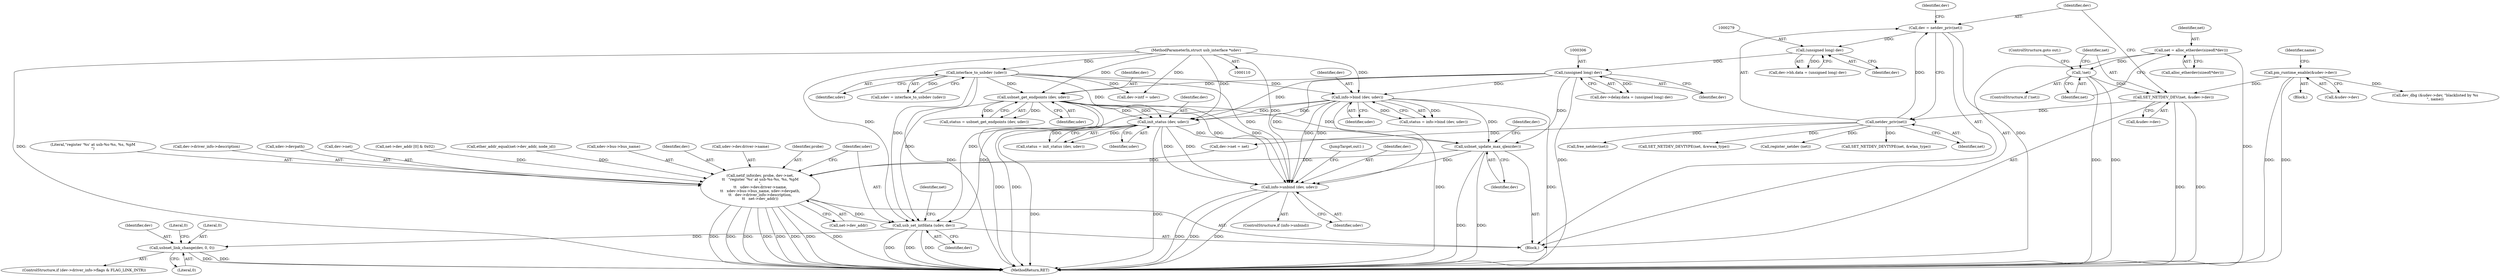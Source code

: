 digraph "0_linux_1666984c8625b3db19a9abc298931d35ab7bc64b@API" {
"1000633" [label="(Call,usbnet_update_max_qlen(dev))"];
"1000562" [label="(Call,init_status (dev, udev))"];
"1000305" [label="(Call,(unsigned long) dev)"];
"1000278" [label="(Call,(unsigned long) dev)"];
"1000205" [label="(Call,dev = netdev_priv(net))"];
"1000207" [label="(Call,netdev_priv(net))"];
"1000199" [label="(Call,SET_NETDEV_DEV(net, &udev->dev))"];
"1000196" [label="(Call,!net)"];
"1000189" [label="(Call,net = alloc_etherdev(sizeof(*dev)))"];
"1000141" [label="(Call,pm_runtime_enable(&udev->dev))"];
"1000504" [label="(Call,usbnet_get_endpoints (dev, udev))"];
"1000111" [label="(MethodParameterIn,struct usb_interface *udev)"];
"1000178" [label="(Call,interface_to_usbdev (udev))"];
"1000380" [label="(Call,info->bind (dev, udev))"];
"1000679" [label="(Call,netif_info(dev, probe, dev->net,\n\t\t   \"register '%s' at usb-%s-%s, %s, %pM\n\",\n\t\t   udev->dev.driver->name,\n\t\t   xdev->bus->bus_name, xdev->devpath,\n\t\t   dev->driver_info->description,\n\t\t   net->dev_addr))"];
"1000709" [label="(Call,usb_set_intfdata (udev, dev))"];
"1000722" [label="(Call,usbnet_link_change(dev, 0, 0))"];
"1000743" [label="(Call,info->unbind (dev, udev))"];
"1000307" [label="(Identifier,dev)"];
"1000206" [label="(Identifier,dev)"];
"1000189" [label="(Call,net = alloc_etherdev(sizeof(*dev)))"];
"1000711" [label="(Identifier,dev)"];
"1000723" [label="(Identifier,dev)"];
"1000382" [label="(Identifier,udev)"];
"1000142" [label="(Call,&udev->dev)"];
"1000111" [label="(MethodParameterIn,struct usb_interface *udev)"];
"1000504" [label="(Call,usbnet_get_endpoints (dev, udev))"];
"1000638" [label="(Identifier,dev)"];
"1000563" [label="(Identifier,dev)"];
"1000502" [label="(Call,status = usbnet_get_endpoints (dev, udev))"];
"1000681" [label="(Identifier,probe)"];
"1000685" [label="(Literal,\"register '%s' at usb-%s-%s, %s, %pM\n\")"];
"1000757" [label="(Call,free_netdev(net))"];
"1000410" [label="(Call,net->dev_addr [0] & 0x02)"];
"1000199" [label="(Call,SET_NETDEV_DEV(net, &udev->dev))"];
"1000727" [label="(Literal,0)"];
"1000179" [label="(Identifier,udev)"];
"1000634" [label="(Identifier,dev)"];
"1000299" [label="(Call,dev->delay.data = (unsigned long) dev)"];
"1000278" [label="(Call,(unsigned long) dev)"];
"1000197" [label="(Identifier,net)"];
"1000595" [label="(Call,ether_addr_equal(net->dev_addr, node_id))"];
"1000722" [label="(Call,usbnet_link_change(dev, 0, 0))"];
"1000196" [label="(Call,!net)"];
"1000166" [label="(Call,dev_dbg (&udev->dev, \"blacklisted by %s\n\", name))"];
"1000743" [label="(Call,info->unbind (dev, udev))"];
"1000380" [label="(Call,info->bind (dev, udev))"];
"1000560" [label="(Call,status = init_status (dev, udev))"];
"1000564" [label="(Identifier,udev)"];
"1000205" [label="(Call,dev = netdev_priv(net))"];
"1000506" [label="(Identifier,udev)"];
"1000693" [label="(Call,xdev->bus->bus_name)"];
"1000680" [label="(Identifier,dev)"];
"1000686" [label="(Call,udev->dev.driver->name)"];
"1000113" [label="(Block,)"];
"1000178" [label="(Call,interface_to_usbdev (udev))"];
"1000207" [label="(Call,netdev_priv(net))"];
"1000141" [label="(Call,pm_runtime_enable(&udev->dev))"];
"1000328" [label="(Call,dev->net = net)"];
"1000629" [label="(Call,SET_NETDEV_DEVTYPE(net, &wwan_type))"];
"1000135" [label="(Block,)"];
"1000191" [label="(Call,alloc_etherdev(sizeof(*dev)))"];
"1000190" [label="(Identifier,net)"];
"1000701" [label="(Call,dev->driver_info->description)"];
"1000208" [label="(Identifier,net)"];
"1000147" [label="(Identifier,name)"];
"1000176" [label="(Call,xdev = interface_to_usbdev (udev))"];
"1000724" [label="(Literal,0)"];
"1000714" [label="(ControlStructure,if (dev->driver_info->flags & FLAG_LINK_INTR))"];
"1000739" [label="(ControlStructure,if (info->unbind))"];
"1000211" [label="(Identifier,dev)"];
"1000746" [label="(JumpTarget,out1:)"];
"1000679" [label="(Call,netif_info(dev, probe, dev->net,\n\t\t   \"register '%s' at usb-%s-%s, %s, %pM\n\",\n\t\t   udev->dev.driver->name,\n\t\t   xdev->bus->bus_name, xdev->devpath,\n\t\t   dev->driver_info->description,\n\t\t   net->dev_addr))"];
"1000562" [label="(Call,init_status (dev, udev))"];
"1000272" [label="(Call,dev->bh.data = (unsigned long) dev)"];
"1000200" [label="(Identifier,net)"];
"1000744" [label="(Identifier,dev)"];
"1000505" [label="(Identifier,dev)"];
"1000713" [label="(Identifier,net)"];
"1000198" [label="(ControlStructure,goto out;)"];
"1000725" [label="(Literal,0)"];
"1000195" [label="(ControlStructure,if (!net))"];
"1000698" [label="(Call,xdev->devpath)"];
"1000633" [label="(Call,usbnet_update_max_qlen(dev))"];
"1000280" [label="(Identifier,dev)"];
"1000378" [label="(Call,status = info->bind (dev, udev))"];
"1000745" [label="(Identifier,udev)"];
"1000214" [label="(Call,dev->intf = udev)"];
"1000201" [label="(Call,&udev->dev)"];
"1000381" [label="(Identifier,dev)"];
"1000674" [label="(Call,register_netdev (net))"];
"1000682" [label="(Call,dev->net)"];
"1000706" [label="(Call,net->dev_addr)"];
"1000709" [label="(Call,usb_set_intfdata (udev, dev))"];
"1000710" [label="(Identifier,udev)"];
"1000762" [label="(MethodReturn,RET)"];
"1000305" [label="(Call,(unsigned long) dev)"];
"1000615" [label="(Call,SET_NETDEV_DEVTYPE(net, &wlan_type))"];
"1000633" -> "1000113"  [label="AST: "];
"1000633" -> "1000634"  [label="CFG: "];
"1000634" -> "1000633"  [label="AST: "];
"1000638" -> "1000633"  [label="CFG: "];
"1000633" -> "1000762"  [label="DDG: "];
"1000633" -> "1000762"  [label="DDG: "];
"1000562" -> "1000633"  [label="DDG: "];
"1000305" -> "1000633"  [label="DDG: "];
"1000504" -> "1000633"  [label="DDG: "];
"1000380" -> "1000633"  [label="DDG: "];
"1000633" -> "1000679"  [label="DDG: "];
"1000633" -> "1000743"  [label="DDG: "];
"1000562" -> "1000560"  [label="AST: "];
"1000562" -> "1000564"  [label="CFG: "];
"1000563" -> "1000562"  [label="AST: "];
"1000564" -> "1000562"  [label="AST: "];
"1000560" -> "1000562"  [label="CFG: "];
"1000562" -> "1000762"  [label="DDG: "];
"1000562" -> "1000762"  [label="DDG: "];
"1000562" -> "1000560"  [label="DDG: "];
"1000562" -> "1000560"  [label="DDG: "];
"1000305" -> "1000562"  [label="DDG: "];
"1000504" -> "1000562"  [label="DDG: "];
"1000504" -> "1000562"  [label="DDG: "];
"1000380" -> "1000562"  [label="DDG: "];
"1000380" -> "1000562"  [label="DDG: "];
"1000111" -> "1000562"  [label="DDG: "];
"1000178" -> "1000562"  [label="DDG: "];
"1000562" -> "1000709"  [label="DDG: "];
"1000562" -> "1000743"  [label="DDG: "];
"1000562" -> "1000743"  [label="DDG: "];
"1000305" -> "1000299"  [label="AST: "];
"1000305" -> "1000307"  [label="CFG: "];
"1000306" -> "1000305"  [label="AST: "];
"1000307" -> "1000305"  [label="AST: "];
"1000299" -> "1000305"  [label="CFG: "];
"1000305" -> "1000762"  [label="DDG: "];
"1000305" -> "1000299"  [label="DDG: "];
"1000278" -> "1000305"  [label="DDG: "];
"1000305" -> "1000380"  [label="DDG: "];
"1000305" -> "1000504"  [label="DDG: "];
"1000305" -> "1000743"  [label="DDG: "];
"1000278" -> "1000272"  [label="AST: "];
"1000278" -> "1000280"  [label="CFG: "];
"1000279" -> "1000278"  [label="AST: "];
"1000280" -> "1000278"  [label="AST: "];
"1000272" -> "1000278"  [label="CFG: "];
"1000278" -> "1000272"  [label="DDG: "];
"1000205" -> "1000278"  [label="DDG: "];
"1000205" -> "1000113"  [label="AST: "];
"1000205" -> "1000207"  [label="CFG: "];
"1000206" -> "1000205"  [label="AST: "];
"1000207" -> "1000205"  [label="AST: "];
"1000211" -> "1000205"  [label="CFG: "];
"1000205" -> "1000762"  [label="DDG: "];
"1000207" -> "1000205"  [label="DDG: "];
"1000207" -> "1000208"  [label="CFG: "];
"1000208" -> "1000207"  [label="AST: "];
"1000199" -> "1000207"  [label="DDG: "];
"1000207" -> "1000328"  [label="DDG: "];
"1000207" -> "1000615"  [label="DDG: "];
"1000207" -> "1000629"  [label="DDG: "];
"1000207" -> "1000674"  [label="DDG: "];
"1000207" -> "1000757"  [label="DDG: "];
"1000199" -> "1000113"  [label="AST: "];
"1000199" -> "1000201"  [label="CFG: "];
"1000200" -> "1000199"  [label="AST: "];
"1000201" -> "1000199"  [label="AST: "];
"1000206" -> "1000199"  [label="CFG: "];
"1000199" -> "1000762"  [label="DDG: "];
"1000199" -> "1000762"  [label="DDG: "];
"1000196" -> "1000199"  [label="DDG: "];
"1000141" -> "1000199"  [label="DDG: "];
"1000196" -> "1000195"  [label="AST: "];
"1000196" -> "1000197"  [label="CFG: "];
"1000197" -> "1000196"  [label="AST: "];
"1000198" -> "1000196"  [label="CFG: "];
"1000200" -> "1000196"  [label="CFG: "];
"1000196" -> "1000762"  [label="DDG: "];
"1000196" -> "1000762"  [label="DDG: "];
"1000189" -> "1000196"  [label="DDG: "];
"1000189" -> "1000113"  [label="AST: "];
"1000189" -> "1000191"  [label="CFG: "];
"1000190" -> "1000189"  [label="AST: "];
"1000191" -> "1000189"  [label="AST: "];
"1000197" -> "1000189"  [label="CFG: "];
"1000189" -> "1000762"  [label="DDG: "];
"1000141" -> "1000135"  [label="AST: "];
"1000141" -> "1000142"  [label="CFG: "];
"1000142" -> "1000141"  [label="AST: "];
"1000147" -> "1000141"  [label="CFG: "];
"1000141" -> "1000762"  [label="DDG: "];
"1000141" -> "1000762"  [label="DDG: "];
"1000141" -> "1000166"  [label="DDG: "];
"1000504" -> "1000502"  [label="AST: "];
"1000504" -> "1000506"  [label="CFG: "];
"1000505" -> "1000504"  [label="AST: "];
"1000506" -> "1000504"  [label="AST: "];
"1000502" -> "1000504"  [label="CFG: "];
"1000504" -> "1000762"  [label="DDG: "];
"1000504" -> "1000762"  [label="DDG: "];
"1000504" -> "1000502"  [label="DDG: "];
"1000504" -> "1000502"  [label="DDG: "];
"1000111" -> "1000504"  [label="DDG: "];
"1000178" -> "1000504"  [label="DDG: "];
"1000504" -> "1000709"  [label="DDG: "];
"1000504" -> "1000743"  [label="DDG: "];
"1000504" -> "1000743"  [label="DDG: "];
"1000111" -> "1000110"  [label="AST: "];
"1000111" -> "1000762"  [label="DDG: "];
"1000111" -> "1000178"  [label="DDG: "];
"1000111" -> "1000214"  [label="DDG: "];
"1000111" -> "1000380"  [label="DDG: "];
"1000111" -> "1000709"  [label="DDG: "];
"1000111" -> "1000743"  [label="DDG: "];
"1000178" -> "1000176"  [label="AST: "];
"1000178" -> "1000179"  [label="CFG: "];
"1000179" -> "1000178"  [label="AST: "];
"1000176" -> "1000178"  [label="CFG: "];
"1000178" -> "1000762"  [label="DDG: "];
"1000178" -> "1000176"  [label="DDG: "];
"1000178" -> "1000214"  [label="DDG: "];
"1000178" -> "1000380"  [label="DDG: "];
"1000178" -> "1000709"  [label="DDG: "];
"1000178" -> "1000743"  [label="DDG: "];
"1000380" -> "1000378"  [label="AST: "];
"1000380" -> "1000382"  [label="CFG: "];
"1000381" -> "1000380"  [label="AST: "];
"1000382" -> "1000380"  [label="AST: "];
"1000378" -> "1000380"  [label="CFG: "];
"1000380" -> "1000762"  [label="DDG: "];
"1000380" -> "1000762"  [label="DDG: "];
"1000380" -> "1000378"  [label="DDG: "];
"1000380" -> "1000378"  [label="DDG: "];
"1000380" -> "1000709"  [label="DDG: "];
"1000380" -> "1000743"  [label="DDG: "];
"1000380" -> "1000743"  [label="DDG: "];
"1000679" -> "1000113"  [label="AST: "];
"1000679" -> "1000706"  [label="CFG: "];
"1000680" -> "1000679"  [label="AST: "];
"1000681" -> "1000679"  [label="AST: "];
"1000682" -> "1000679"  [label="AST: "];
"1000685" -> "1000679"  [label="AST: "];
"1000686" -> "1000679"  [label="AST: "];
"1000693" -> "1000679"  [label="AST: "];
"1000698" -> "1000679"  [label="AST: "];
"1000701" -> "1000679"  [label="AST: "];
"1000706" -> "1000679"  [label="AST: "];
"1000710" -> "1000679"  [label="CFG: "];
"1000679" -> "1000762"  [label="DDG: "];
"1000679" -> "1000762"  [label="DDG: "];
"1000679" -> "1000762"  [label="DDG: "];
"1000679" -> "1000762"  [label="DDG: "];
"1000679" -> "1000762"  [label="DDG: "];
"1000679" -> "1000762"  [label="DDG: "];
"1000679" -> "1000762"  [label="DDG: "];
"1000679" -> "1000762"  [label="DDG: "];
"1000328" -> "1000679"  [label="DDG: "];
"1000410" -> "1000679"  [label="DDG: "];
"1000595" -> "1000679"  [label="DDG: "];
"1000679" -> "1000709"  [label="DDG: "];
"1000709" -> "1000113"  [label="AST: "];
"1000709" -> "1000711"  [label="CFG: "];
"1000710" -> "1000709"  [label="AST: "];
"1000711" -> "1000709"  [label="AST: "];
"1000713" -> "1000709"  [label="CFG: "];
"1000709" -> "1000762"  [label="DDG: "];
"1000709" -> "1000762"  [label="DDG: "];
"1000709" -> "1000762"  [label="DDG: "];
"1000709" -> "1000722"  [label="DDG: "];
"1000722" -> "1000714"  [label="AST: "];
"1000722" -> "1000725"  [label="CFG: "];
"1000723" -> "1000722"  [label="AST: "];
"1000724" -> "1000722"  [label="AST: "];
"1000725" -> "1000722"  [label="AST: "];
"1000727" -> "1000722"  [label="CFG: "];
"1000722" -> "1000762"  [label="DDG: "];
"1000722" -> "1000762"  [label="DDG: "];
"1000743" -> "1000739"  [label="AST: "];
"1000743" -> "1000745"  [label="CFG: "];
"1000744" -> "1000743"  [label="AST: "];
"1000745" -> "1000743"  [label="AST: "];
"1000746" -> "1000743"  [label="CFG: "];
"1000743" -> "1000762"  [label="DDG: "];
"1000743" -> "1000762"  [label="DDG: "];
"1000743" -> "1000762"  [label="DDG: "];
}
